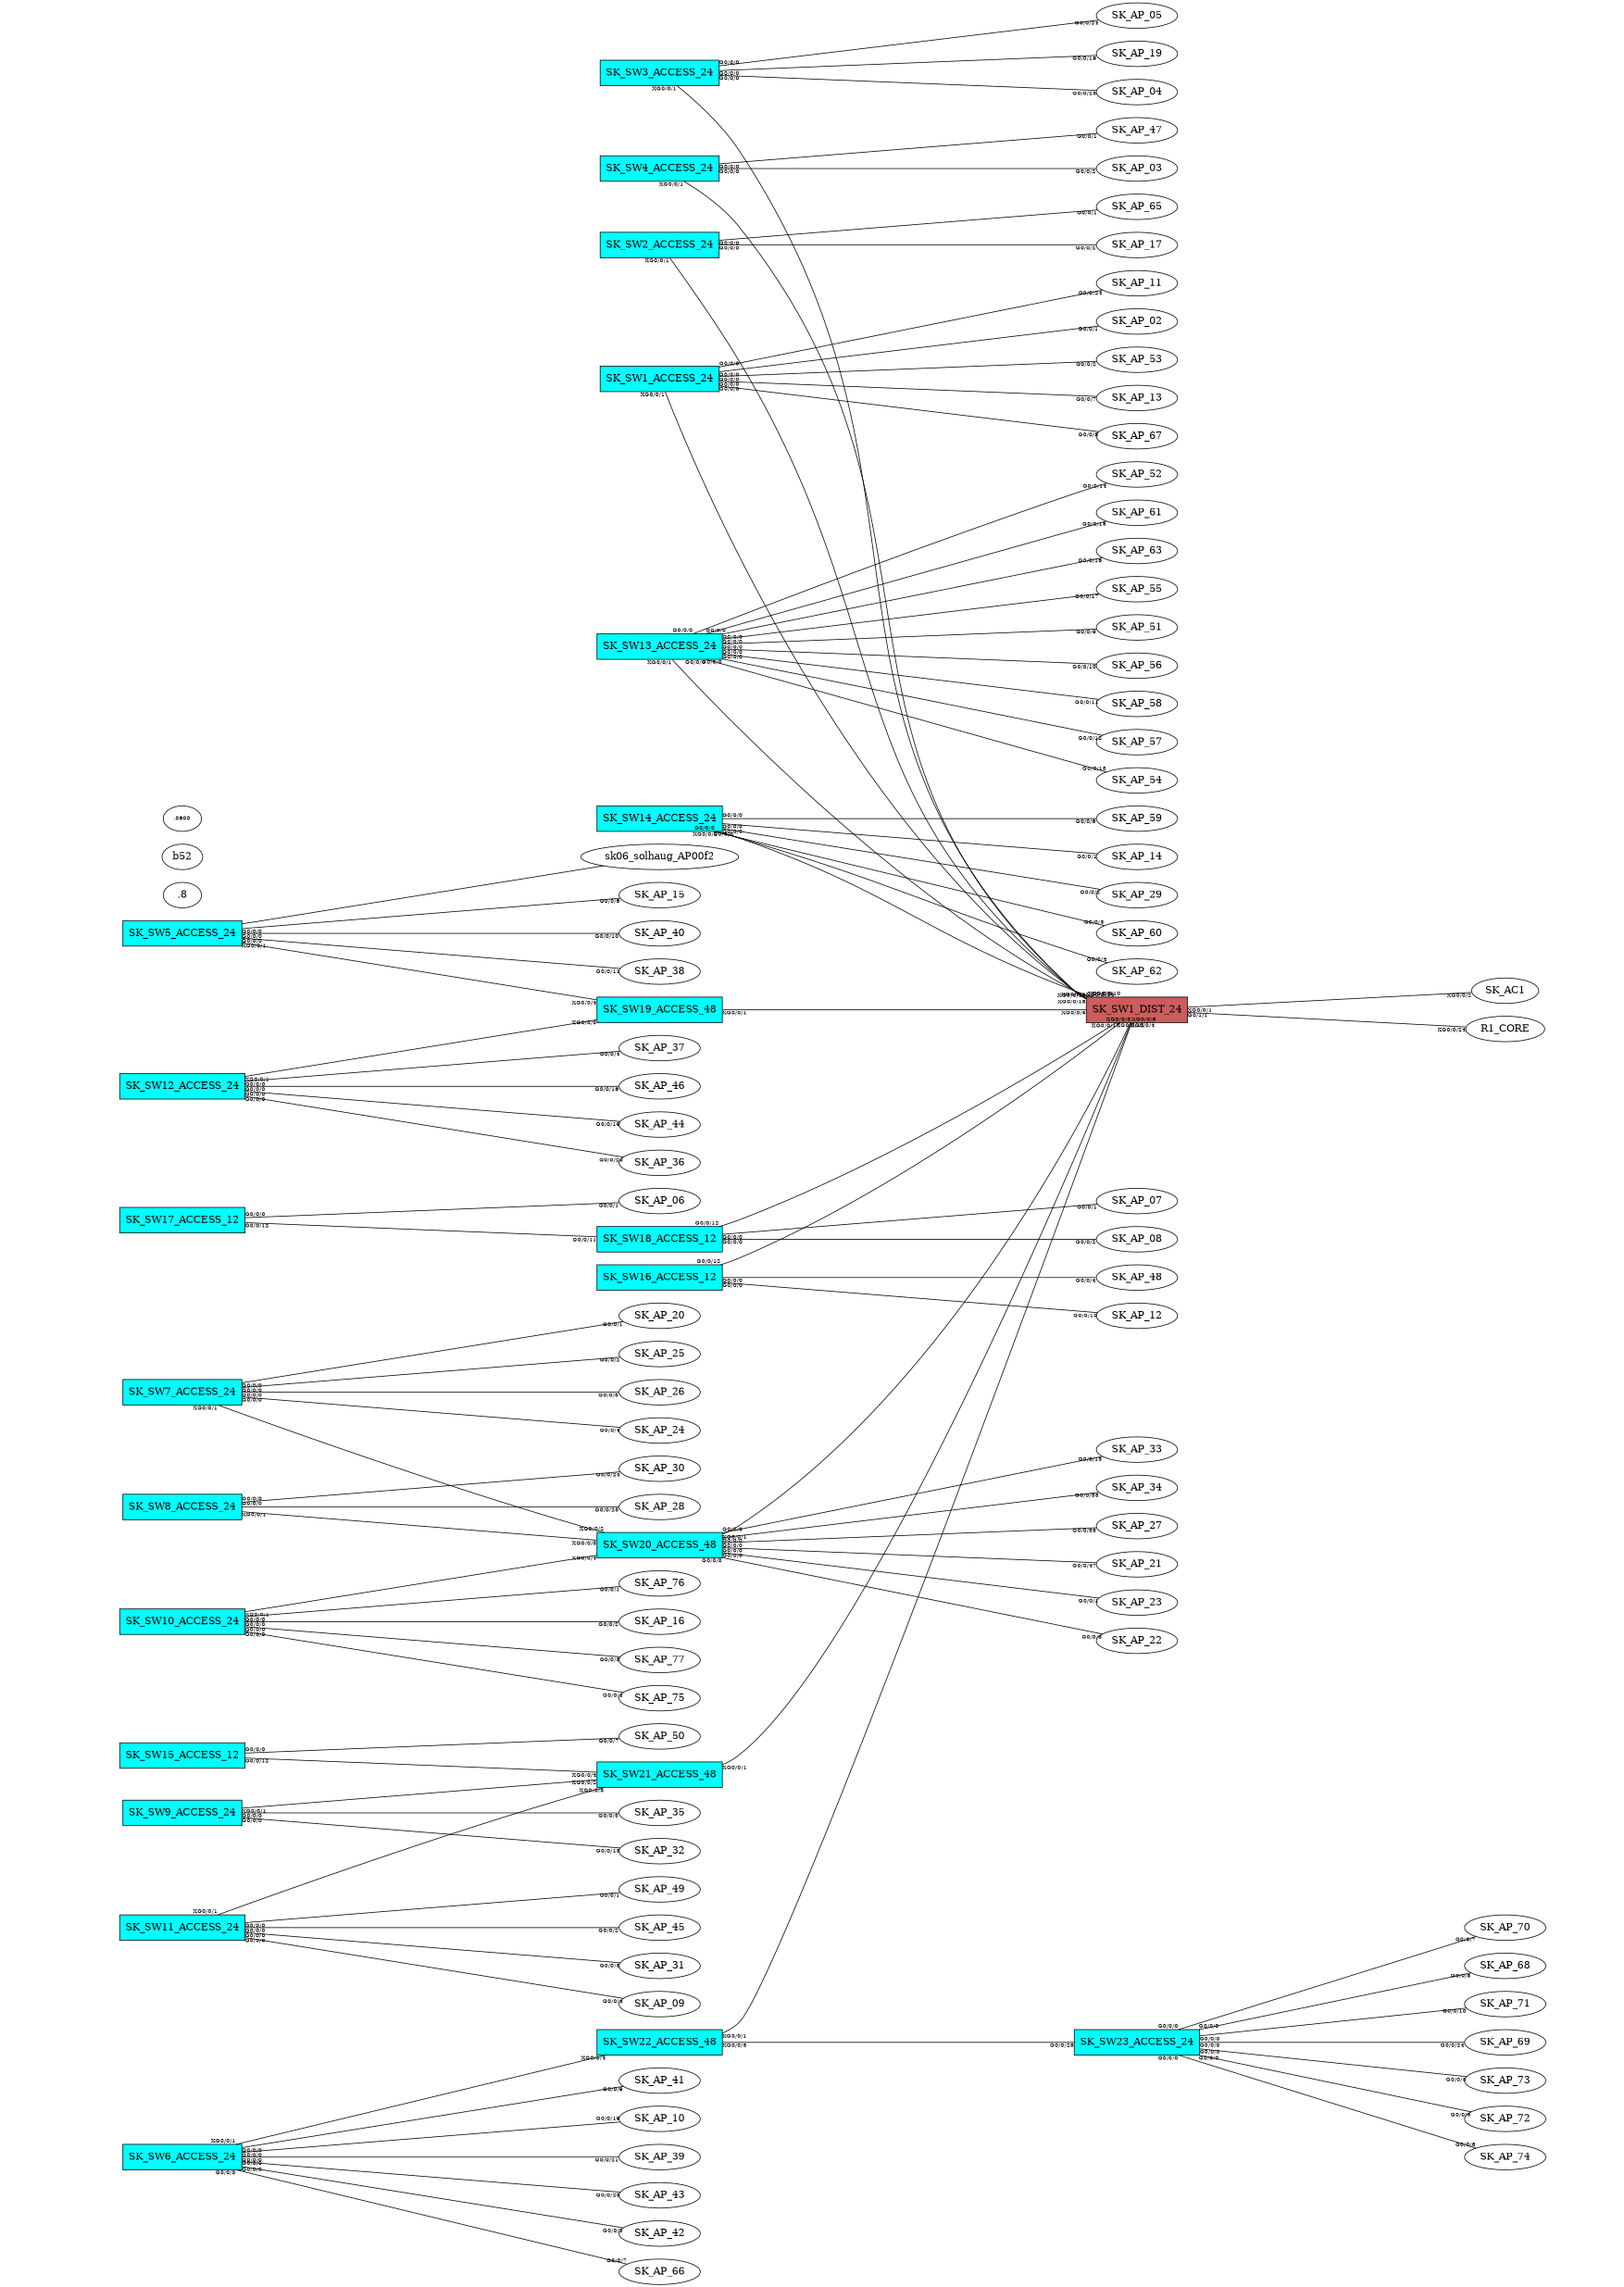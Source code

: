 strict graph {
rankdir=LR;
ratio="fill";
size="11.7,16.5!";
margin=0;
SK_SW4_ACCESS_24 [shape=box, style=filled, fillcolor=cyan];
SK_SW3_ACCESS_24 [shape=box, style=filled, fillcolor=cyan];
SK_SW2_ACCESS_24 [shape=box, style=filled, fillcolor=cyan];
SK_SW1_ACCESS_24 [shape=box, style=filled, fillcolor=cyan];
SK_SW5_ACCESS_24 [shape=box, style=filled, fillcolor=cyan];
SK_SW6_ACCESS_24 [shape=box, style=filled, fillcolor=cyan];
SK_SW7_ACCESS_24 [shape=box, style=filled, fillcolor=cyan];
SK_SW8_ACCESS_24 [shape=box, style=filled, fillcolor=cyan];
SK_SW9_ACCESS_24 [shape=box, style=filled, fillcolor=cyan];
SK_SW10_ACCESS_24 [shape=box, style=filled, fillcolor=cyan];
SK_SW11_ACCESS_24 [shape=box, style=filled, fillcolor=cyan];
SK_SW12_ACCESS_24 [shape=box, style=filled, fillcolor=cyan];
SK_SW13_ACCESS_24 [shape=box, style=filled, fillcolor=cyan];
SK_SW14_ACCESS_24 [shape=box, style=filled, fillcolor=cyan];
SK_SW15_ACCESS_12 [shape=box, style=filled, fillcolor=cyan];
SK_SW16_ACCESS_12 [shape=box, style=filled, fillcolor=cyan];
SK_SW17_ACCESS_12 [shape=box, style=filled, fillcolor=cyan];
SK_SW18_ACCESS_12 [shape=box, style=filled, fillcolor=cyan];
SK_SW19_ACCESS_48 [shape=box, style=filled, fillcolor=cyan];
SK_SW20_ACCESS_48 [shape=box, style=filled, fillcolor=cyan];
SK_SW21_ACCESS_48 [shape=box, style=filled, fillcolor=cyan];
SK_SW22_ACCESS_48 [shape=box, style=filled, fillcolor=cyan];
SK_SW23_ACCESS_24 [shape=box, style=filled, fillcolor=cyan];
SK_SW1_DIST_24 [shape=box, style=filled, fillcolor=indianred];
SK_SW4_ACCESS_24 -- SK_AP_47 [fontsize=8, headlabel="G0/0/1" ,taillabel="G0/0/0"];
SK_SW4_ACCESS_24 -- SK_AP_03 [fontsize=8, headlabel="G0/0/2" ,taillabel="G0/0/0"];
SK_SW4_ACCESS_24 -- SK_SW1_DIST_24 [fontsize=8, headlabel="XG0/0/1" ,taillabel="XG0/0/18"];
SK_SW3_ACCESS_24 -- SK_AP_19 [fontsize=8, headlabel="G0/0/19" ,taillabel="G0/0/0"];
SK_SW3_ACCESS_24 -- SK_AP_04 [fontsize=8, headlabel="G0/0/23" ,taillabel="G0/0/0"];
SK_SW3_ACCESS_24 -- SK_AP_05 [fontsize=8, headlabel="G0/0/24" ,taillabel="G0/0/0"];
SK_SW3_ACCESS_24 -- SK_SW1_DIST_24 [fontsize=8, headlabel="XG0/0/1" ,taillabel="XG0/0/16"];
SK_SW2_ACCESS_24 -- SK_AP_65 [fontsize=8, headlabel="G0/0/1" ,taillabel="G0/0/0"];
SK_SW2_ACCESS_24 -- SK_AP_17 [fontsize=8, headlabel="G0/0/2" ,taillabel="G0/0/0"];
SK_SW2_ACCESS_24 -- SK_SW1_DIST_24 [fontsize=8, headlabel="XG0/0/1" ,taillabel="XG0/0/14"];
SK_SW1_ACCESS_24 -- SK_AP_02 [fontsize=8, headlabel="G0/0/1" ,taillabel="G0/0/0"];
SK_SW1_ACCESS_24 -- SK_AP_53 [fontsize=8, headlabel="G0/0/2" ,taillabel="G0/0/0"];
SK_SW1_ACCESS_24 -- SK_AP_13 [fontsize=8, headlabel="G0/0/7" ,taillabel="G0/0/0"];
SK_SW1_ACCESS_24 -- SK_AP_67 [fontsize=8, headlabel="G0/0/8" ,taillabel="G0/0/0"];
SK_SW1_ACCESS_24 -- SK_AP_11 [fontsize=8, headlabel="G0/0/24" ,taillabel="G0/0/0"];
SK_SW1_ACCESS_24 -- SK_SW1_DIST_24 [fontsize=8, headlabel="XG0/0/1" ,taillabel="XG0/0/1"];
SK_SW5_ACCESS_24 -- sk06_solhaug_AP00f2.8b52.0600 [fontsize=8, headlabel="G0/0/3" ,taillabel="Gi0"];
SK_SW5_ACCESS_24 -- SK_AP_15 [fontsize=8, headlabel="G0/0/6" ,taillabel="G0/0/0"];
SK_SW5_ACCESS_24 -- SK_AP_40 [fontsize=8, headlabel="G0/0/10" ,taillabel="G0/0/0"];
SK_SW5_ACCESS_24 -- SK_AP_38 [fontsize=8, headlabel="G0/0/11" ,taillabel="G0/0/0"];
SK_SW5_ACCESS_24 -- SK_SW19_ACCESS_48 [fontsize=8, headlabel="XG0/0/1" ,taillabel="XG0/0/4"];
SK_SW6_ACCESS_24 -- SK_AP_42 [fontsize=8, headlabel="G0/0/5" ,taillabel="G0/0/0"];
SK_SW6_ACCESS_24 -- SK_AP_66 [fontsize=8, headlabel="G0/0/7" ,taillabel="G0/0/0"];
SK_SW6_ACCESS_24 -- SK_AP_41 [fontsize=8, headlabel="G0/0/9" ,taillabel="G0/0/0"];
SK_SW6_ACCESS_24 -- SK_AP_10 [fontsize=8, headlabel="G0/0/19" ,taillabel="G0/0/0"];
SK_SW6_ACCESS_24 -- SK_AP_39 [fontsize=8, headlabel="G0/0/21" ,taillabel="G0/0/0"];
SK_SW6_ACCESS_24 -- SK_AP_43 [fontsize=8, headlabel="G0/0/23" ,taillabel="G0/0/0"];
SK_SW6_ACCESS_24 -- SK_SW22_ACCESS_48 [fontsize=8, headlabel="XG0/0/1" ,taillabel="XG0/0/4"];
SK_SW7_ACCESS_24 -- SK_AP_20 [fontsize=8, headlabel="G0/0/1" ,taillabel="G0/0/0"];
SK_SW7_ACCESS_24 -- SK_AP_25 [fontsize=8, headlabel="G0/0/2" ,taillabel="G0/0/0"];
SK_SW7_ACCESS_24 -- SK_AP_26 [fontsize=8, headlabel="G0/0/3" ,taillabel="G0/0/0"];
SK_SW7_ACCESS_24 -- SK_AP_24 [fontsize=8, headlabel="G0/0/4" ,taillabel="G0/0/0"];
SK_SW7_ACCESS_24 -- SK_SW20_ACCESS_48 [fontsize=8, headlabel="XG0/0/1" ,taillabel="XG0/0/2"];
SK_SW8_ACCESS_24 -- SK_AP_28 [fontsize=8, headlabel="G0/0/23" ,taillabel="G0/0/0"];
SK_SW8_ACCESS_24 -- SK_AP_30 [fontsize=8, headlabel="G0/0/24" ,taillabel="G0/0/0"];
SK_SW8_ACCESS_24 -- SK_SW20_ACCESS_48 [fontsize=8, headlabel="XG0/0/1" ,taillabel="XG0/0/3"];
SK_SW9_ACCESS_24 -- SK_AP_35 [fontsize=8, headlabel="G0/0/3" ,taillabel="G0/0/0"];
SK_SW9_ACCESS_24 -- SK_AP_32 [fontsize=8, headlabel="G0/0/13" ,taillabel="G0/0/0"];
SK_SW9_ACCESS_24 -- SK_SW21_ACCESS_48 [fontsize=8, headlabel="XG0/0/1" ,taillabel="XG0/0/2"];
SK_SW10_ACCESS_24 -- SK_AP_76 [fontsize=8, headlabel="G0/0/1" ,taillabel="G0/0/0"];
SK_SW10_ACCESS_24 -- SK_AP_16 [fontsize=8, headlabel="G0/0/2" ,taillabel="G0/0/0"];
SK_SW10_ACCESS_24 -- SK_AP_77 [fontsize=8, headlabel="G0/0/3" ,taillabel="G0/0/0"];
SK_SW10_ACCESS_24 -- SK_AP_75 [fontsize=8, headlabel="G0/0/4" ,taillabel="G0/0/0"];
SK_SW10_ACCESS_24 -- SK_SW20_ACCESS_48 [fontsize=8, headlabel="XG0/0/1" ,taillabel="XG0/0/4"];
SK_SW11_ACCESS_24 -- SK_AP_49 [fontsize=8, headlabel="G0/0/1" ,taillabel="G0/0/0"];
SK_SW11_ACCESS_24 -- SK_AP_45 [fontsize=8, headlabel="G0/0/2" ,taillabel="G0/0/0"];
SK_SW11_ACCESS_24 -- SK_AP_31 [fontsize=8, headlabel="G0/0/3" ,taillabel="G0/0/0"];
SK_SW11_ACCESS_24 -- SK_AP_09 [fontsize=8, headlabel="G0/0/4" ,taillabel="G0/0/0"];
SK_SW11_ACCESS_24 -- SK_SW21_ACCESS_48 [fontsize=8, headlabel="XG0/0/1" ,taillabel="XG0/0/3"];
SK_SW12_ACCESS_24 -- SK_AP_37 [fontsize=8, headlabel="G0/0/4" ,taillabel="G0/0/0"];
SK_SW12_ACCESS_24 -- SK_AP_46 [fontsize=8, headlabel="G0/0/16" ,taillabel="G0/0/0"];
SK_SW12_ACCESS_24 -- SK_AP_44 [fontsize=8, headlabel="G0/0/19" ,taillabel="G0/0/0"];
SK_SW12_ACCESS_24 -- SK_AP_36 [fontsize=8, headlabel="G0/0/20" ,taillabel="G0/0/0"];
SK_SW12_ACCESS_24 -- SK_SW19_ACCESS_48 [fontsize=8, headlabel="XG0/0/1" ,taillabel="XG0/0/3"];
SK_SW13_ACCESS_24 -- SK_AP_51 [fontsize=8, headlabel="G0/0/9" ,taillabel="G0/0/0"];
SK_SW13_ACCESS_24 -- SK_AP_56 [fontsize=8, headlabel="G0/0/10" ,taillabel="G0/0/0"];
SK_SW13_ACCESS_24 -- SK_AP_58 [fontsize=8, headlabel="G0/0/11" ,taillabel="G0/0/0"];
SK_SW13_ACCESS_24 -- SK_AP_57 [fontsize=8, headlabel="G0/0/12" ,taillabel="G0/0/0"];
SK_SW13_ACCESS_24 -- SK_AP_54 [fontsize=8, headlabel="G0/0/13" ,taillabel="G0/0/0"];
SK_SW13_ACCESS_24 -- SK_AP_52 [fontsize=8, headlabel="G0/0/14" ,taillabel="G0/0/0"];
SK_SW13_ACCESS_24 -- SK_AP_61 [fontsize=8, headlabel="G0/0/15" ,taillabel="G0/0/0"];
SK_SW13_ACCESS_24 -- SK_AP_63 [fontsize=8, headlabel="G0/0/16" ,taillabel="G0/0/0"];
SK_SW13_ACCESS_24 -- SK_AP_55 [fontsize=8, headlabel="G0/0/17" ,taillabel="G0/0/0"];
SK_SW13_ACCESS_24 -- SK_SW1_DIST_24 [fontsize=8, headlabel="XG0/0/1" ,taillabel="XG0/0/9"];
SK_SW14_ACCESS_24 -- SK_AP_14 [fontsize=8, headlabel="G0/0/1" ,taillabel="G0/0/0"];
SK_SW14_ACCESS_24 -- SK_AP_29 [fontsize=8, headlabel="G0/0/2" ,taillabel="G0/0/0"];
SK_SW14_ACCESS_24 -- SK_AP_60 [fontsize=8, headlabel="G0/0/3" ,taillabel="G0/0/0"];
SK_SW14_ACCESS_24 -- SK_AP_62 [fontsize=8, headlabel="G0/0/4" ,taillabel="G0/0/0"];
SK_SW14_ACCESS_24 -- SK_AP_59 [fontsize=8, headlabel="G0/0/6" ,taillabel="G0/0/0"];
SK_SW14_ACCESS_24 -- SK_SW1_DIST_24 [fontsize=8, headlabel="XG0/0/1" ,taillabel="XG0/0/10"];
SK_SW15_ACCESS_12 -- SK_AP_50 [fontsize=8, headlabel="G0/0/7" ,taillabel="G0/0/0"];
SK_SW15_ACCESS_12 -- SK_SW21_ACCESS_48 [fontsize=8, headlabel="G0/0/12" ,taillabel="XG0/0/4"];
SK_SW16_ACCESS_12 -- SK_AP_48 [fontsize=8, headlabel="G0/0/4" ,taillabel="G0/0/0"];
SK_SW16_ACCESS_12 -- SK_AP_12 [fontsize=8, headlabel="G0/0/10" ,taillabel="G0/0/0"];
SK_SW16_ACCESS_12 -- SK_SW1_DIST_24 [fontsize=8, headlabel="G0/0/12" ,taillabel="XG0/0/17"];
SK_SW17_ACCESS_12 -- SK_AP_06 [fontsize=8, headlabel="G0/0/1" ,taillabel="G0/0/0"];
SK_SW17_ACCESS_12 -- SK_SW18_ACCESS_12 [fontsize=8, headlabel="G0/0/12" ,taillabel="G0/0/11"];
SK_SW18_ACCESS_12 -- SK_AP_07 [fontsize=8, headlabel="G0/0/1" ,taillabel="G0/0/0"];
SK_SW18_ACCESS_12 -- SK_AP_08 [fontsize=8, headlabel="G0/0/2" ,taillabel="G0/0/0"];
SK_SW18_ACCESS_12 -- SK_SW17_ACCESS_12 [fontsize=8, headlabel="G0/0/11" ,taillabel="G0/0/12"];
SK_SW18_ACCESS_12 -- SK_SW1_DIST_24 [fontsize=8, headlabel="G0/0/12" ,taillabel="XG0/0/12"];
SK_SW19_ACCESS_48 -- SK_SW1_DIST_24 [fontsize=8, headlabel="XG0/0/1" ,taillabel="XG0/0/5"];
SK_SW19_ACCESS_48 -- SK_SW12_ACCESS_24 [fontsize=8, headlabel="XG0/0/3" ,taillabel="XG0/0/1"];
SK_SW19_ACCESS_48 -- SK_SW5_ACCESS_24 [fontsize=8, headlabel="XG0/0/4" ,taillabel="XG0/0/1"];
SK_SW20_ACCESS_48 -- SK_AP_23 [fontsize=8, headlabel="G0/0/1" ,taillabel="G0/0/0"];
SK_SW20_ACCESS_48 -- SK_AP_22 [fontsize=8, headlabel="G0/0/3" ,taillabel="G0/0/0"];
SK_SW20_ACCESS_48 -- SK_AP_33 [fontsize=8, headlabel="G0/0/13" ,taillabel="G0/0/0"];
SK_SW20_ACCESS_48 -- SK_AP_34 [fontsize=8, headlabel="G0/0/33" ,taillabel="G0/0/0"];
SK_SW20_ACCESS_48 -- SK_AP_27 [fontsize=8, headlabel="G0/0/38" ,taillabel="G0/0/0"];
SK_SW20_ACCESS_48 -- SK_AP_21 [fontsize=8, headlabel="G0/0/47" ,taillabel="G0/0/0"];
SK_SW20_ACCESS_48 -- SK_SW1_DIST_24 [fontsize=8, headlabel="XG0/0/1" ,taillabel="XG0/0/4"];
SK_SW20_ACCESS_48 -- SK_SW7_ACCESS_24 [fontsize=8, headlabel="XG0/0/2" ,taillabel="XG0/0/1"];
SK_SW20_ACCESS_48 -- SK_SW8_ACCESS_24 [fontsize=8, headlabel="XG0/0/3" ,taillabel="XG0/0/1"];
SK_SW20_ACCESS_48 -- SK_SW10_ACCESS_24 [fontsize=8, headlabel="XG0/0/4" ,taillabel="XG0/0/1"];
SK_SW21_ACCESS_48 -- SK_SW1_DIST_24 [fontsize=8, headlabel="XG0/0/1" ,taillabel="XG0/0/3"];
SK_SW21_ACCESS_48 -- SK_SW9_ACCESS_24 [fontsize=8, headlabel="XG0/0/2" ,taillabel="XG0/0/1"];
SK_SW21_ACCESS_48 -- SK_SW11_ACCESS_24 [fontsize=8, headlabel="XG0/0/3" ,taillabel="XG0/0/1"];
SK_SW21_ACCESS_48 -- SK_SW15_ACCESS_12 [fontsize=8, headlabel="XG0/0/4" ,taillabel="G0/0/12"];
SK_SW22_ACCESS_48 -- SK_SW1_DIST_24 [fontsize=8, headlabel="XG0/0/1" ,taillabel="XG0/0/6"];
SK_SW22_ACCESS_48 -- SK_SW23_ACCESS_24 [fontsize=8, headlabel="XG0/0/3" ,taillabel="G0/0/28"];
SK_SW22_ACCESS_48 -- SK_SW6_ACCESS_24 [fontsize=8, headlabel="XG0/0/4" ,taillabel="XG0/0/1"];
SK_SW23_ACCESS_24 -- SK_AP_73 [fontsize=8, headlabel="G0/0/3" ,taillabel="G0/0/0"];
SK_SW23_ACCESS_24 -- SK_AP_72 [fontsize=8, headlabel="G0/0/5" ,taillabel="G0/0/0"];
SK_SW23_ACCESS_24 -- SK_AP_74 [fontsize=8, headlabel="G0/0/6" ,taillabel="G0/0/0"];
SK_SW23_ACCESS_24 -- SK_AP_70 [fontsize=8, headlabel="G0/0/7" ,taillabel="G0/0/0"];
SK_SW23_ACCESS_24 -- SK_AP_68 [fontsize=8, headlabel="G0/0/8" ,taillabel="G0/0/0"];
SK_SW23_ACCESS_24 -- SK_AP_71 [fontsize=8, headlabel="G0/0/10" ,taillabel="G0/0/0"];
SK_SW23_ACCESS_24 -- SK_AP_69 [fontsize=8, headlabel="G0/0/24" ,taillabel="G0/0/0"];
SK_SW23_ACCESS_24 -- SK_SW22_ACCESS_48 [fontsize=8, headlabel="G0/0/28" ,taillabel="XG0/0/3"];
SK_SW1_DIST_24 -- SK_SW1_ACCESS_24 [fontsize=8, headlabel="XG0/0/1" ,taillabel="XG0/0/1"];
SK_SW1_DIST_24 -- SK_AC1 [fontsize=8, headlabel="XG0/0/2" ,taillabel="XG0/0/1"];
SK_SW1_DIST_24 -- SK_SW21_ACCESS_48 [fontsize=8, headlabel="XG0/0/3" ,taillabel="XG0/0/1"];
SK_SW1_DIST_24 -- SK_SW20_ACCESS_48 [fontsize=8, headlabel="XG0/0/4" ,taillabel="XG0/0/1"];
SK_SW1_DIST_24 -- SK_SW19_ACCESS_48 [fontsize=8, headlabel="XG0/0/5" ,taillabel="XG0/0/1"];
SK_SW1_DIST_24 -- SK_SW22_ACCESS_48 [fontsize=8, headlabel="XG0/0/6" ,taillabel="XG0/0/1"];
SK_SW1_DIST_24 -- SK_SW13_ACCESS_24 [fontsize=8, headlabel="XG0/0/9" ,taillabel="XG0/0/1"];
SK_SW1_DIST_24 -- SK_SW14_ACCESS_24 [fontsize=8, headlabel="XG0/0/10" ,taillabel="XG0/0/1"];
SK_SW1_DIST_24 -- SK_SW18_ACCESS_12 [fontsize=8, headlabel="XG0/0/12" ,taillabel="G0/0/12"];
SK_SW1_DIST_24 -- SK_SW2_ACCESS_24 [fontsize=8, headlabel="XG0/0/14" ,taillabel="XG0/0/1"];
SK_SW1_DIST_24 -- SK_SW3_ACCESS_24 [fontsize=8, headlabel="XG0/0/16" ,taillabel="XG0/0/1"];
SK_SW1_DIST_24 -- SK_SW16_ACCESS_12 [fontsize=8, headlabel="XG0/0/17" ,taillabel="G0/0/12"];
SK_SW1_DIST_24 -- SK_SW4_ACCESS_24 [fontsize=8, headlabel="XG0/0/18" ,taillabel="XG0/0/1"];
SK_SW1_DIST_24 -- R1_CORE [fontsize=8, headlabel="XG0/0/23" ,taillabel="G0/1/0"];
SK_SW1_DIST_24 -- R1_CORE [fontsize=8, headlabel="XG0/0/24" ,taillabel="G0/1/1"];
}
